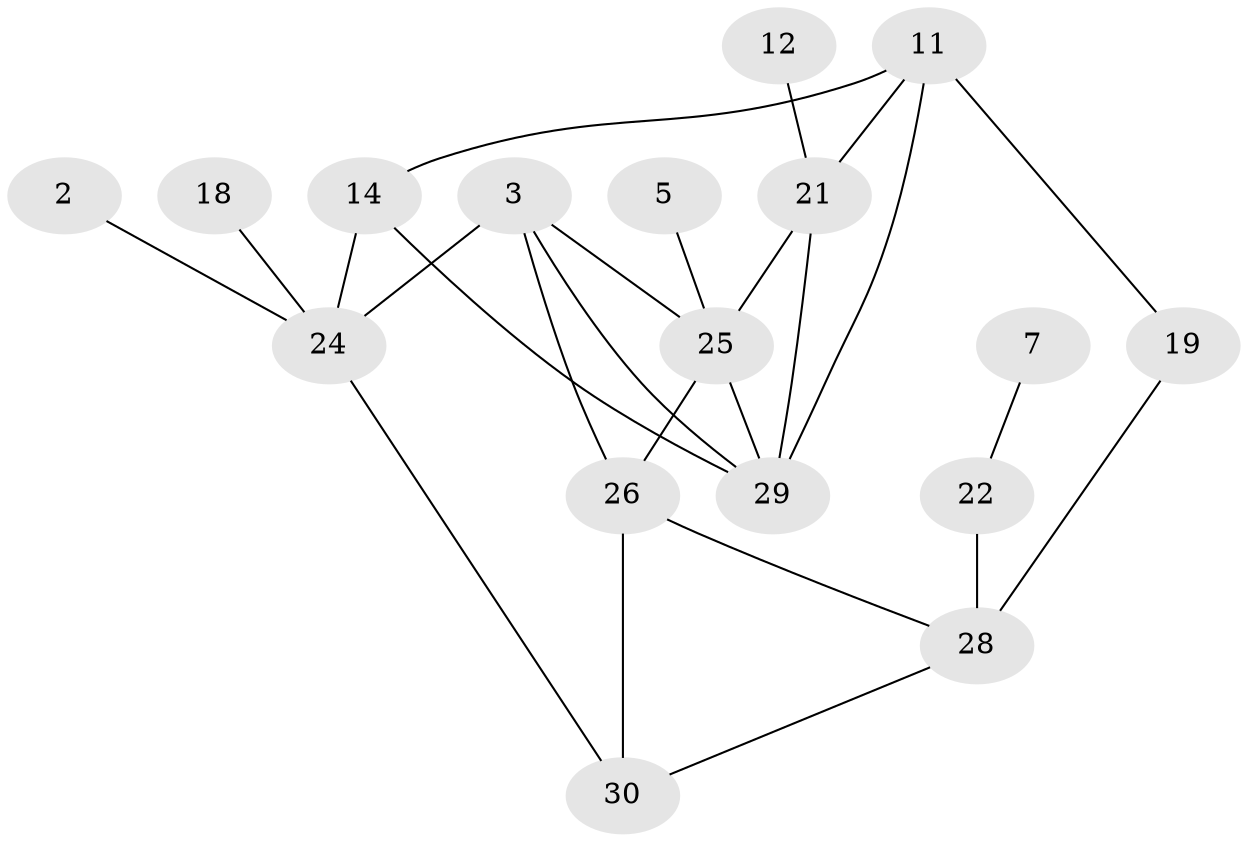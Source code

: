 // original degree distribution, {2: 0.1724137931034483, 3: 0.1896551724137931, 4: 0.10344827586206896, 1: 0.27586206896551724, 0: 0.20689655172413793, 5: 0.05172413793103448}
// Generated by graph-tools (version 1.1) at 2025/25/03/09/25 03:25:19]
// undirected, 17 vertices, 25 edges
graph export_dot {
graph [start="1"]
  node [color=gray90,style=filled];
  2;
  3;
  5;
  7;
  11;
  12;
  14;
  18;
  19;
  21;
  22;
  24;
  25;
  26;
  28;
  29;
  30;
  2 -- 24 [weight=1.0];
  3 -- 24 [weight=1.0];
  3 -- 25 [weight=1.0];
  3 -- 26 [weight=1.0];
  3 -- 29 [weight=1.0];
  5 -- 25 [weight=1.0];
  7 -- 22 [weight=1.0];
  11 -- 14 [weight=1.0];
  11 -- 19 [weight=1.0];
  11 -- 21 [weight=1.0];
  11 -- 29 [weight=1.0];
  12 -- 21 [weight=1.0];
  14 -- 24 [weight=1.0];
  14 -- 29 [weight=1.0];
  18 -- 24 [weight=1.0];
  19 -- 28 [weight=1.0];
  21 -- 25 [weight=1.0];
  21 -- 29 [weight=1.0];
  22 -- 28 [weight=2.0];
  24 -- 30 [weight=1.0];
  25 -- 26 [weight=1.0];
  25 -- 29 [weight=1.0];
  26 -- 28 [weight=1.0];
  26 -- 30 [weight=1.0];
  28 -- 30 [weight=1.0];
}
